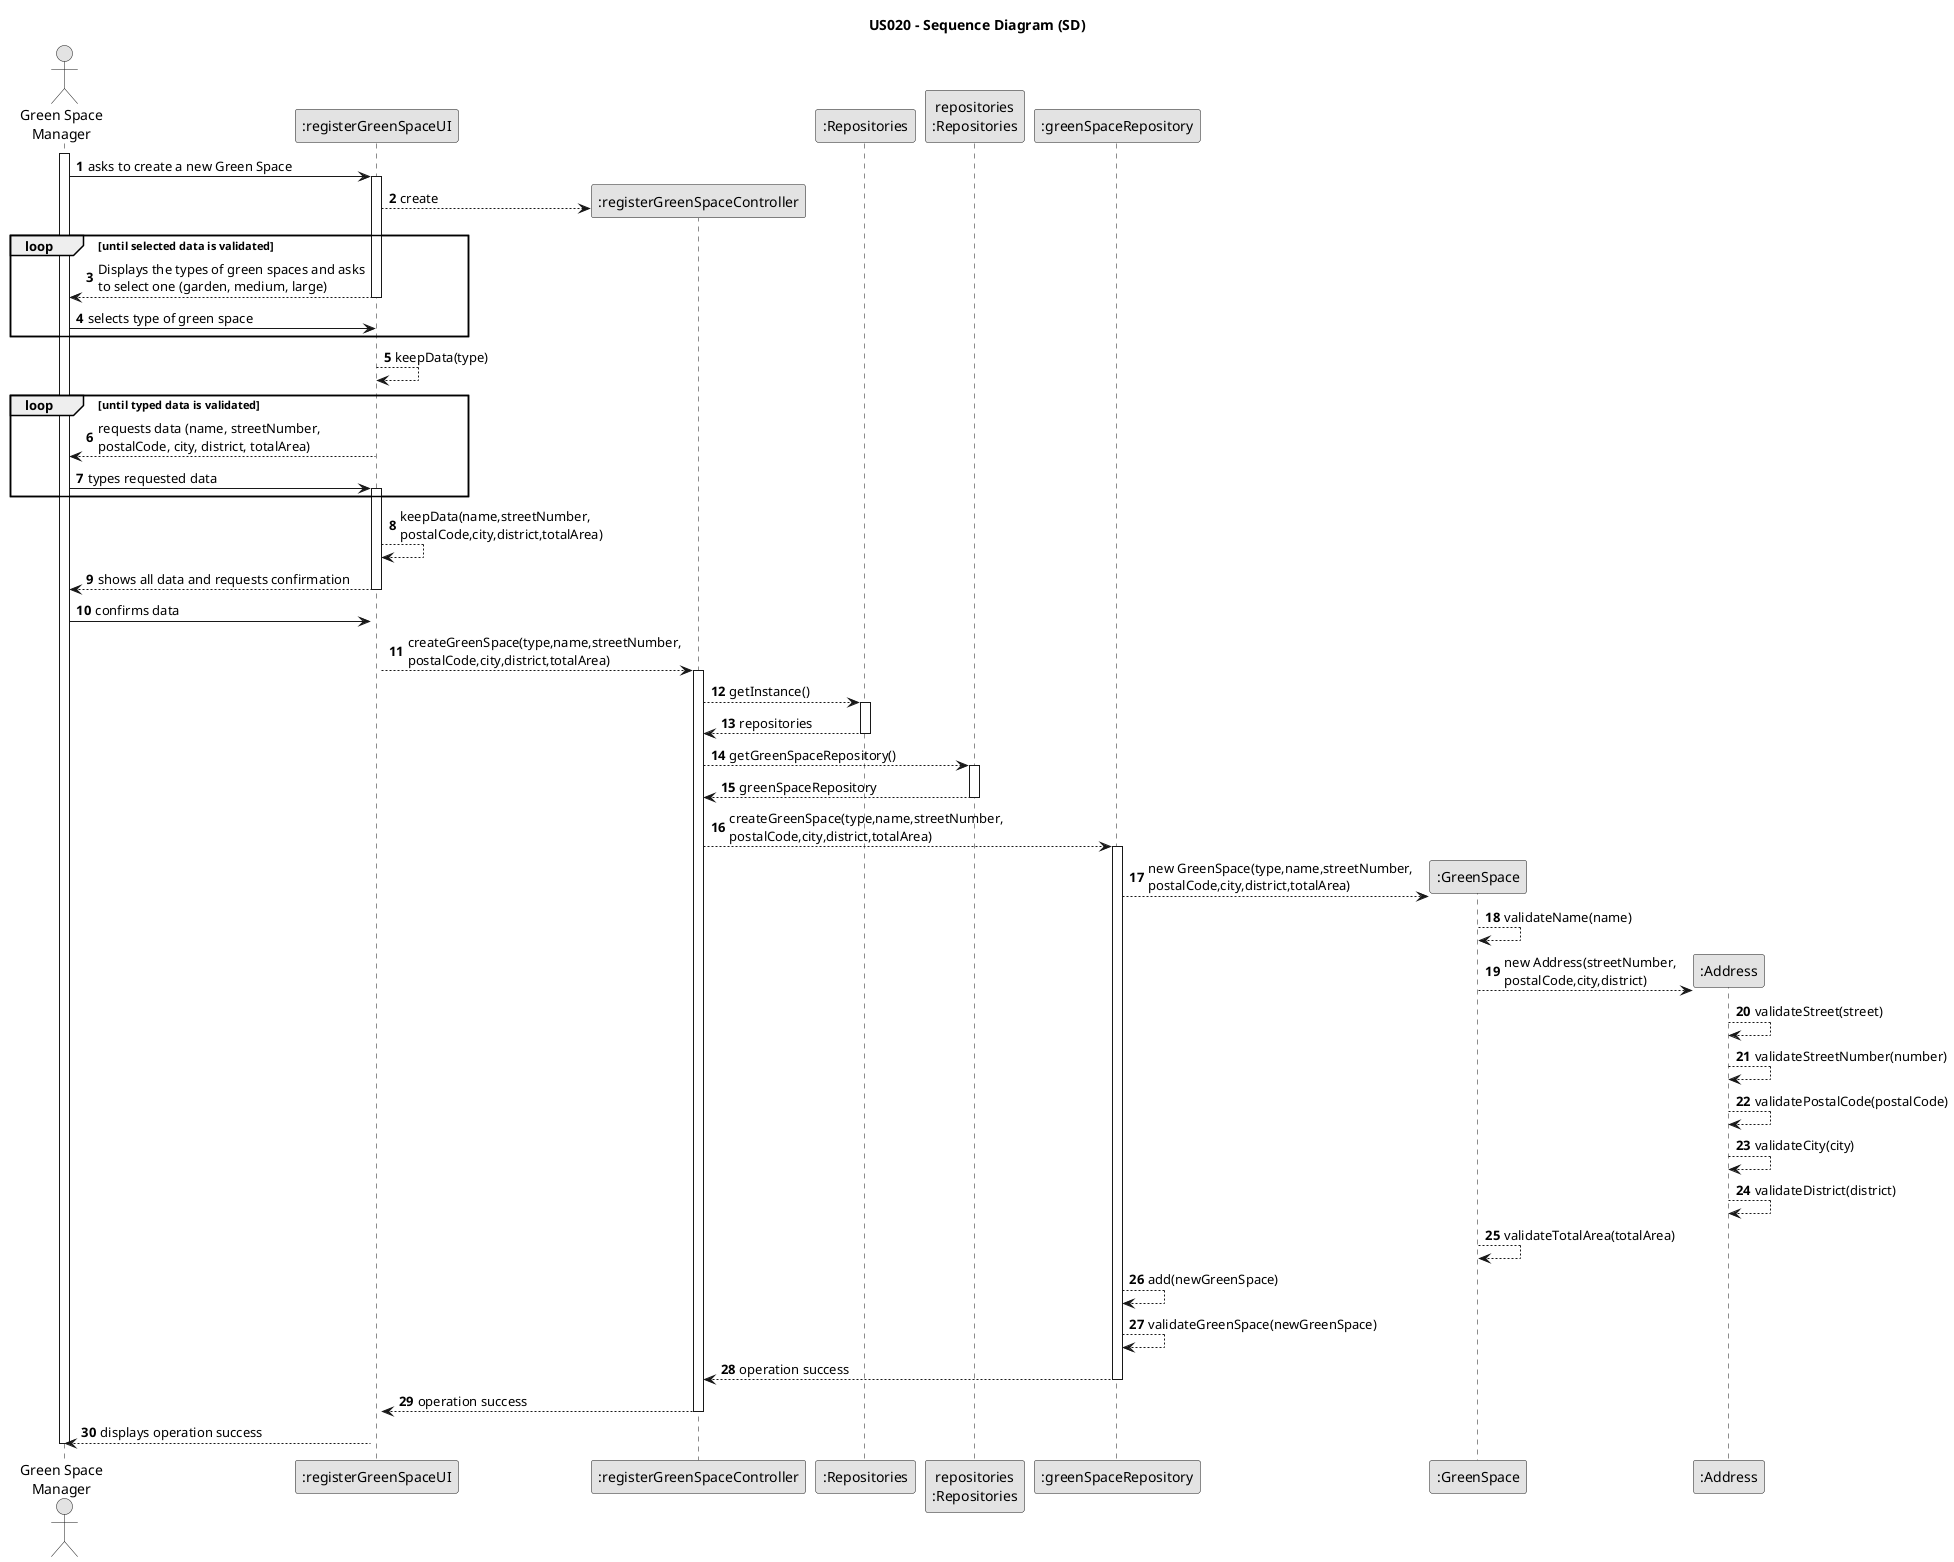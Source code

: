 @startuml
skinparam monochrome true
skinparam packageStyle rectangle
skinparam shadowing false

title US020 - Sequence Diagram (SD)

autonumber

actor "Green Space\nManager" as GSM
participant ":registerGreenSpaceUI" as UI
participant ":registerGreenSpaceController" as CTRL
participant ":Repositories" as REPO
participant "repositories\n:Repositories" as REPOInstance
participant ":greenSpaceRepository" as GSRepo
participant ":GreenSpace" as GS
participant ":Address" as Address

activate GSM

    GSM -> UI : asks to create a new Green Space
    activate UI

        UI --> CTRL** : create
loop until selected data is validated
        UI --> GSM : Displays the types of green spaces and asks\nto select one (garden, medium, large)
    deactivate UI

    GSM -> UI : selects type of green space
end loop
    activate UI

        UI --> UI : keepData(type)
loop until typed data is validated
        UI --> GSM : requests data (name, streetNumber,\npostalCode, city, district, totalArea)
    deactivate UI

    GSM -> UI : types requested data
    activate UI
end loop
        UI --> UI : keepData(name,streetNumber,\npostalCode,city,district,totalArea)
        UI --> GSM : shows all data and requests confirmation
    deactivate UI

    GSM -> UI : confirms data
    activate UI

        UI --> CTRL : createGreenSpace(type,name,streetNumber,\npostalCode,city,district,totalArea)
        activate CTRL

            CTRL --> REPO : getInstance()
            activate REPO

                REPO --> CTRL : repositories
            deactivate REPO

            CTRL --> REPOInstance : getGreenSpaceRepository()
            activate REPOInstance

                REPOInstance --> CTRL : greenSpaceRepository
            deactivate REPOInstance

            CTRL --> GSRepo : createGreenSpace(type,name,streetNumber,\npostalCode,city,district,totalArea)
            activate GSRepo

                GSRepo --> GS** : new GreenSpace(type,name,streetNumber,\npostalCode,city,district,totalArea)
                    GS --> GS : validateName(name)
                    GS --> Address** : new Address(streetNumber,\npostalCode,city,district)
                        Address --> Address : validateStreet(street)
                        Address --> Address : validateStreetNumber(number)
                        Address --> Address : validatePostalCode(postalCode)
                        Address --> Address : validateCity(city)
                        Address --> Address : validateDistrict(district)
                    GS --> GS : validateTotalArea(totalArea)
                GSRepo --> GSRepo : add(newGreenSpace)
                GSRepo --> GSRepo : validateGreenSpace(newGreenSpace)
                GSRepo --> CTRL : operation success
            deactivate GSRepo

            CTRL --> UI : operation success
        deactivate CTRL

        UI --> GSM : displays operation success
    deactivate GSM

@enduml